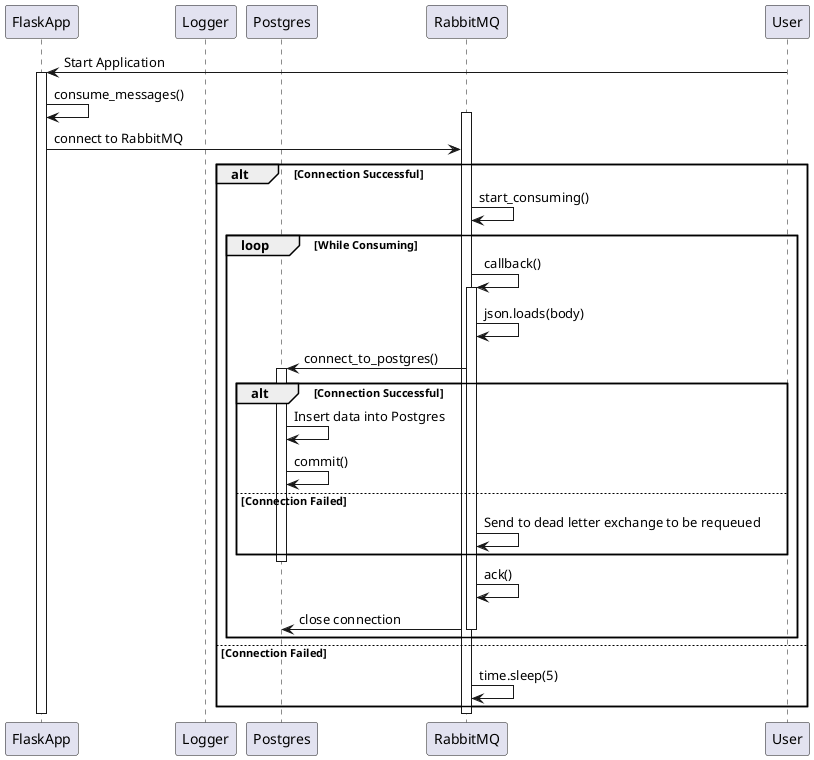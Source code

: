 @startuml Sequence Diagram
participant FlaskApp
participant Logger
participant Postgres
participant RabbitMQ

User -> FlaskApp: Start Application
activate FlaskApp
FlaskApp -> FlaskApp: consume_messages()
activate RabbitMQ

FlaskApp -> RabbitMQ: connect to RabbitMQ
alt Connection Successful
    RabbitMQ -> RabbitMQ: start_consuming()
    loop While Consuming
        RabbitMQ -> RabbitMQ: callback()
        activate RabbitMQ
        RabbitMQ -> RabbitMQ: json.loads(body)
        RabbitMQ -> Postgres: connect_to_postgres()
        activate Postgres
        alt Connection Successful
            Postgres -> Postgres: Insert data into Postgres
            Postgres -> Postgres: commit()
        else Connection Failed
            RabbitMQ -> RabbitMQ: Send to dead letter exchange to be requeued
        end
        deactivate Postgres
        RabbitMQ -> RabbitMQ: ack()
        RabbitMQ -> Postgres: close connection
        deactivate RabbitMQ
    end
else Connection Failed
    RabbitMQ -> RabbitMQ: time.sleep(5)
end
deactivate RabbitMQ
deactivate FlaskApp
@enduml